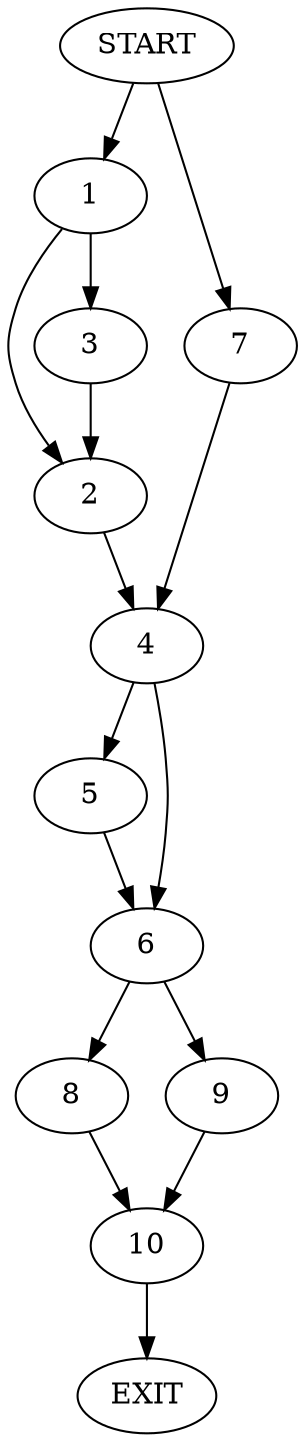 digraph {
0 [label="START"]
11 [label="EXIT"]
0 -> 1
1 -> 2
1 -> 3
2 -> 4
3 -> 2
4 -> 5
4 -> 6
0 -> 7
7 -> 4
5 -> 6
6 -> 8
6 -> 9
9 -> 10
8 -> 10
10 -> 11
}
